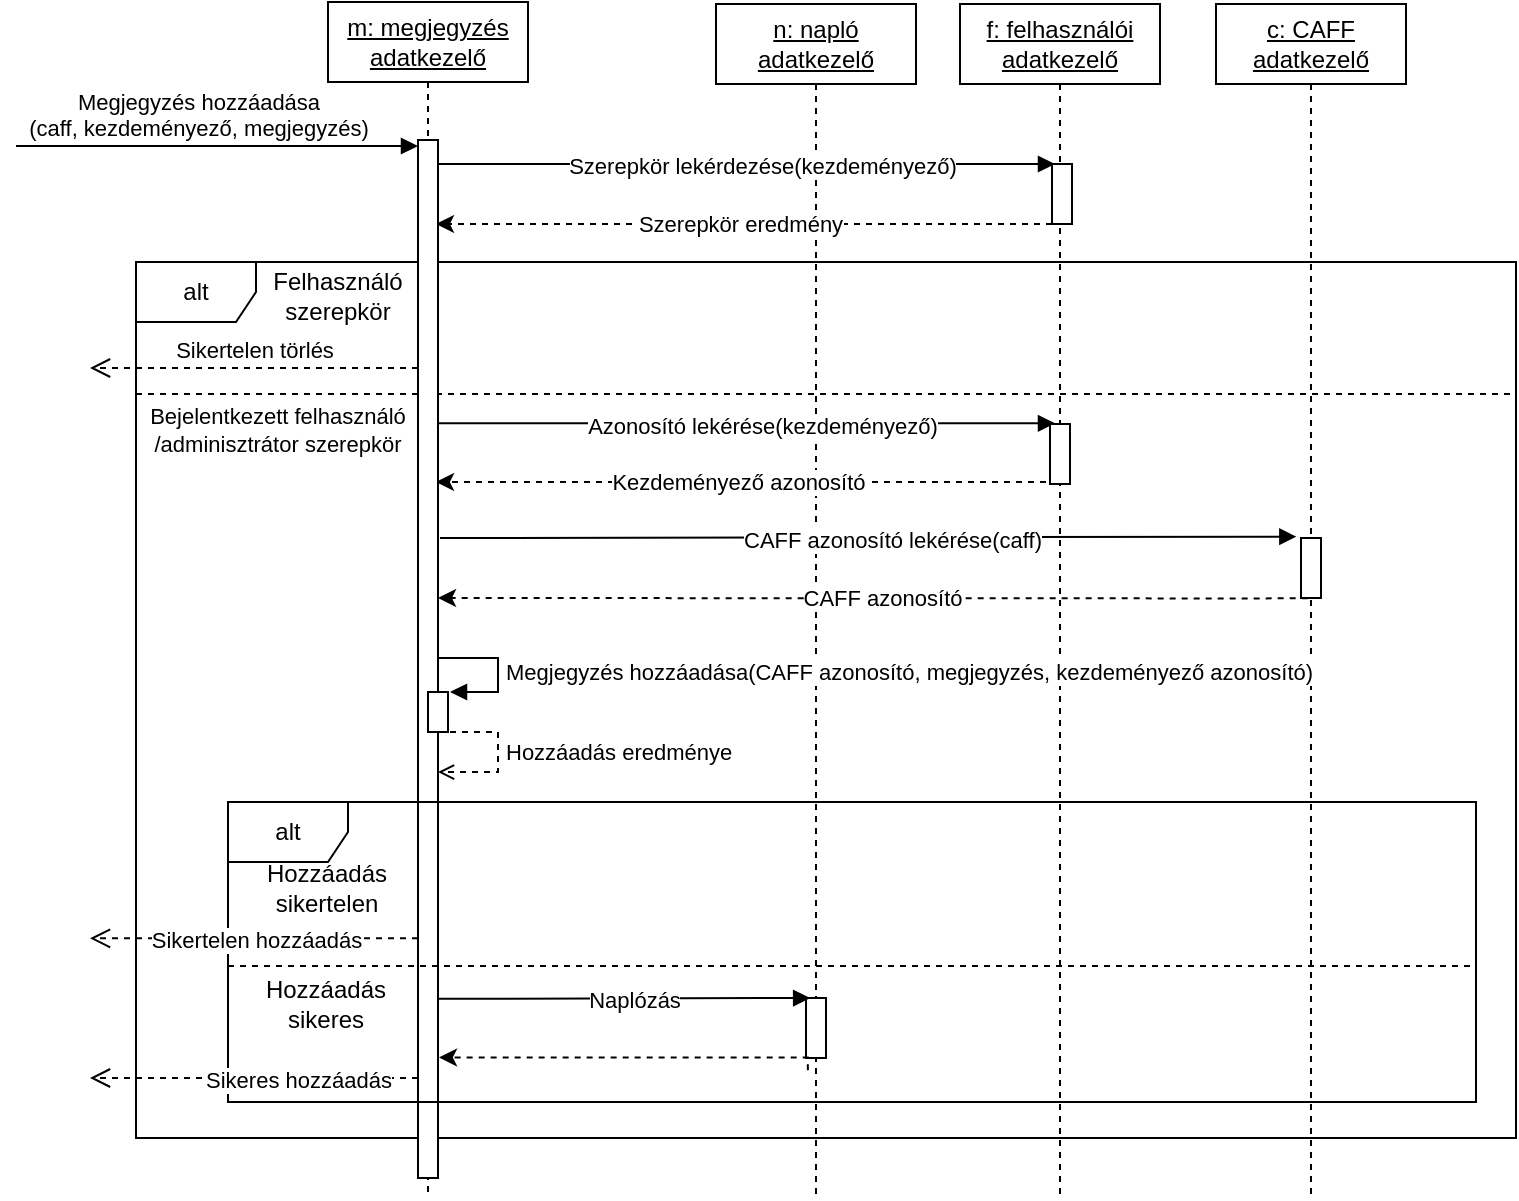 <mxfile version="15.5.5" type="device"><diagram name="Page-1" id="13e1069c-82ec-6db2-03f1-153e76fe0fe0"><mxGraphModel dx="1422" dy="1587" grid="1" gridSize="10" guides="1" tooltips="1" connect="1" arrows="1" fold="1" page="1" pageScale="1" pageWidth="1100" pageHeight="850" background="none" math="0" shadow="0"><root><mxCell id="0"/><mxCell id="1" parent="0"/><mxCell id="CrvJalaWiIJsWz1r6UrU-2" value="&lt;u&gt;m: megjegyzés&lt;br&gt;adatkezelő&lt;/u&gt;" style="shape=umlLifeline;perimeter=lifelinePerimeter;whiteSpace=wrap;html=1;container=1;collapsible=0;recursiveResize=0;outlineConnect=0;" parent="1" vertex="1"><mxGeometry x="226" y="-748" width="100" height="598" as="geometry"/></mxCell><mxCell id="3211l-Er1AWYU2jjhMqr-1" value="alt" style="shape=umlFrame;whiteSpace=wrap;html=1;" parent="1" vertex="1"><mxGeometry x="130" y="-618" width="690" height="438" as="geometry"/></mxCell><mxCell id="wc8MHf9N2YYuKddE2Fxc-26" value="&lt;u&gt;n: napló&lt;br&gt;adatkezelő&lt;/u&gt;" style="shape=umlLifeline;perimeter=lifelinePerimeter;whiteSpace=wrap;html=1;container=1;collapsible=0;recursiveResize=0;outlineConnect=0;" parent="1" vertex="1"><mxGeometry x="420" y="-747" width="100" height="597" as="geometry"/></mxCell><mxCell id="v-LXQGswzC1OJa_wjFEn-1" value="&lt;u&gt;f: felhasználói&lt;br&gt;adatkezelő&lt;/u&gt;" style="shape=umlLifeline;perimeter=lifelinePerimeter;whiteSpace=wrap;html=1;container=0;collapsible=0;recursiveResize=0;outlineConnect=0;" parent="1" vertex="1"><mxGeometry x="542" y="-747" width="100" height="597" as="geometry"/></mxCell><mxCell id="v-LXQGswzC1OJa_wjFEn-6" style="edgeStyle=orthogonalEdgeStyle;rounded=0;orthogonalLoop=1;jettySize=auto;html=1;dashed=1;" parent="1" source="wc8MHf9N2YYuKddE2Fxc-27" edge="1"><mxGeometry relative="1" as="geometry"><mxPoint x="280" y="-637" as="targetPoint"/><Array as="points"><mxPoint x="280" y="-637"/></Array></mxGeometry></mxCell><mxCell id="v-LXQGswzC1OJa_wjFEn-10" value="Szerepkör eredmény" style="edgeLabel;html=1;align=center;verticalAlign=middle;resizable=0;points=[];" parent="v-LXQGswzC1OJa_wjFEn-6" vertex="1" connectable="0"><mxGeometry x="-0.104" y="1" relative="1" as="geometry"><mxPoint x="-18" y="-1" as="offset"/></mxGeometry></mxCell><mxCell id="wc8MHf9N2YYuKddE2Fxc-1" value="&lt;u&gt;c: CAFF&lt;br&gt;adatkezelő&lt;br&gt;&lt;/u&gt;" style="shape=umlLifeline;perimeter=lifelinePerimeter;whiteSpace=wrap;html=1;container=0;collapsible=0;recursiveResize=0;outlineConnect=0;" parent="1" vertex="1"><mxGeometry x="670" y="-747" width="95" height="597" as="geometry"/></mxCell><mxCell id="v-LXQGswzC1OJa_wjFEn-9" value="Szerepkör lekérdezése(kezdeményező)" style="html=1;verticalAlign=bottom;endArrow=block;rounded=0;" parent="1" edge="1"><mxGeometry x="0.054" y="-10" relative="1" as="geometry"><mxPoint x="280" y="-667" as="sourcePoint"/><mxPoint as="offset"/><mxPoint x="589.5" y="-667" as="targetPoint"/></mxGeometry></mxCell><mxCell id="3211l-Er1AWYU2jjhMqr-2" value="" style="line;strokeWidth=1;fillColor=none;align=left;verticalAlign=middle;spacingTop=-1;spacingLeft=3;spacingRight=3;rotatable=0;labelPosition=right;points=[];portConstraint=eastwest;dashed=1;" parent="1" vertex="1"><mxGeometry x="130" y="-556" width="690" height="8" as="geometry"/></mxCell><mxCell id="3211l-Er1AWYU2jjhMqr-8" value="Bejelentkezett felhasználó /adminisztrátor szerepkör" style="text;html=1;strokeColor=none;fillColor=none;align=center;verticalAlign=middle;whiteSpace=wrap;rounded=0;dashed=1;fontSize=11;" parent="1" vertex="1"><mxGeometry x="126" y="-549" width="150" height="30" as="geometry"/></mxCell><mxCell id="2BwZ3oF15xQHXN5AZvt7-4" value="Azonosító lekérése(kezdeményező)" style="html=1;verticalAlign=bottom;endArrow=block;rounded=0;" parent="1" edge="1"><mxGeometry x="0.054" y="-10" relative="1" as="geometry"><mxPoint x="280" y="-537.34" as="sourcePoint"/><mxPoint as="offset"/><mxPoint x="589.5" y="-537.34" as="targetPoint"/></mxGeometry></mxCell><mxCell id="2BwZ3oF15xQHXN5AZvt7-6" style="edgeStyle=orthogonalEdgeStyle;rounded=0;orthogonalLoop=1;jettySize=auto;html=1;dashed=1;" parent="1" edge="1"><mxGeometry relative="1" as="geometry"><mxPoint x="280" y="-508" as="targetPoint"/><Array as="points"><mxPoint x="280" y="-508"/></Array><mxPoint x="585" y="-508" as="sourcePoint"/></mxGeometry></mxCell><mxCell id="2BwZ3oF15xQHXN5AZvt7-7" value="Kezdeményező azonosító" style="edgeLabel;html=1;align=center;verticalAlign=middle;resizable=0;points=[];" parent="2BwZ3oF15xQHXN5AZvt7-6" vertex="1" connectable="0"><mxGeometry x="-0.104" y="1" relative="1" as="geometry"><mxPoint x="-18" y="-1" as="offset"/></mxGeometry></mxCell><mxCell id="wc8MHf9N2YYuKddE2Fxc-4" value="" style="html=1;points=[];perimeter=orthogonalPerimeter;" parent="1" vertex="1"><mxGeometry x="271" y="-679" width="10" height="519" as="geometry"/></mxCell><mxCell id="wc8MHf9N2YYuKddE2Fxc-5" value="Megjegyzés hozzáadása&lt;br&gt;(caff, kezdeményező, megjegyzés)" style="html=1;verticalAlign=bottom;endArrow=block;entryX=0;entryY=0;rounded=0;" parent="1" edge="1"><mxGeometry as="geometry"><mxPoint x="70" y="-676" as="sourcePoint"/><mxPoint x="-10" as="offset"/><mxPoint x="271" y="-676.0" as="targetPoint"/></mxGeometry></mxCell><mxCell id="wc8MHf9N2YYuKddE2Fxc-6" value="Sikertelen törlés" style="html=1;verticalAlign=bottom;endArrow=open;dashed=1;endSize=8;rounded=0;" parent="1" edge="1"><mxGeometry x="226" y="-797" as="geometry"><mxPoint x="107" y="-565" as="targetPoint"/><mxPoint x="271" y="-565.0" as="sourcePoint"/><Array as="points"><mxPoint x="120" y="-565"/></Array><mxPoint as="offset"/></mxGeometry></mxCell><mxCell id="3211l-Er1AWYU2jjhMqr-5" value="Felhasználó szerepkör" style="text;html=1;strokeColor=none;fillColor=none;align=center;verticalAlign=middle;whiteSpace=wrap;rounded=0;dashed=1;" parent="1" vertex="1"><mxGeometry x="176" y="-616" width="110" height="30" as="geometry"/></mxCell><mxCell id="wc8MHf9N2YYuKddE2Fxc-27" value="" style="html=1;points=[];perimeter=orthogonalPerimeter;" parent="1" vertex="1"><mxGeometry x="588" y="-667" width="10" height="30" as="geometry"/></mxCell><mxCell id="2BwZ3oF15xQHXN5AZvt7-5" value="" style="html=1;points=[];perimeter=orthogonalPerimeter;" parent="1" vertex="1"><mxGeometry x="587" y="-537" width="10" height="30" as="geometry"/></mxCell><mxCell id="2BwZ3oF15xQHXN5AZvt7-18" value="alt" style="shape=umlFrame;whiteSpace=wrap;html=1;" parent="1" vertex="1"><mxGeometry x="176" y="-348" width="624" height="150" as="geometry"/></mxCell><mxCell id="2BwZ3oF15xQHXN5AZvt7-19" value="" style="line;strokeWidth=1;fillColor=none;align=left;verticalAlign=middle;spacingTop=-1;spacingLeft=3;spacingRight=3;rotatable=0;labelPosition=right;points=[];portConstraint=eastwest;dashed=1;" parent="1" vertex="1"><mxGeometry x="176" y="-270" width="624" height="8" as="geometry"/></mxCell><mxCell id="2BwZ3oF15xQHXN5AZvt7-21" value="Hozzáadás&lt;br&gt;sikertelen" style="text;html=1;strokeColor=none;fillColor=none;align=center;verticalAlign=middle;whiteSpace=wrap;rounded=0;" parent="1" vertex="1"><mxGeometry x="181.5" y="-320" width="87" height="30" as="geometry"/></mxCell><mxCell id="2BwZ3oF15xQHXN5AZvt7-22" value="Sikertelen hozzáadás" style="html=1;verticalAlign=bottom;endArrow=open;dashed=1;endSize=8;rounded=0;" parent="1" edge="1"><mxGeometry x="-0.012" y="10" relative="1" as="geometry"><mxPoint x="107" y="-279.84" as="targetPoint"/><mxPoint x="271" y="-279.84" as="sourcePoint"/><Array as="points"><mxPoint x="200" y="-280"/><mxPoint x="120" y="-279.84"/></Array><mxPoint as="offset"/></mxGeometry></mxCell><mxCell id="2BwZ3oF15xQHXN5AZvt7-23" value="Hozzáadás sikeres" style="text;html=1;strokeColor=none;fillColor=none;align=center;verticalAlign=middle;whiteSpace=wrap;rounded=0;" parent="1" vertex="1"><mxGeometry x="183" y="-262" width="84" height="30" as="geometry"/></mxCell><mxCell id="2BwZ3oF15xQHXN5AZvt7-24" value="" style="html=1;points=[];perimeter=orthogonalPerimeter;" parent="1" vertex="1"><mxGeometry x="465" y="-250" width="10" height="30" as="geometry"/></mxCell><mxCell id="2BwZ3oF15xQHXN5AZvt7-28" value="Sikeres hozzáadás" style="html=1;verticalAlign=bottom;endArrow=open;dashed=1;endSize=8;rounded=0;" parent="1" edge="1"><mxGeometry x="-0.268" y="10" relative="1" as="geometry"><mxPoint x="107" y="-210.0" as="targetPoint"/><mxPoint x="271" y="-210.0" as="sourcePoint"/><Array as="points"><mxPoint x="120" y="-210"/></Array><mxPoint as="offset"/></mxGeometry></mxCell><mxCell id="CrvJalaWiIJsWz1r6UrU-3" value="" style="html=1;points=[];perimeter=orthogonalPerimeter;" parent="1" vertex="1"><mxGeometry x="712.5" y="-480" width="10" height="30" as="geometry"/></mxCell><mxCell id="CrvJalaWiIJsWz1r6UrU-4" value="CAFF azonosító lekérése(caff)" style="html=1;verticalAlign=bottom;endArrow=block;rounded=0;entryX=-0.333;entryY=-0.022;entryDx=0;entryDy=0;entryPerimeter=0;" parent="1" edge="1"><mxGeometry x="0.054" y="-10" relative="1" as="geometry"><mxPoint x="282" y="-480" as="sourcePoint"/><mxPoint as="offset"/><mxPoint x="710.17" y="-480.66" as="targetPoint"/></mxGeometry></mxCell><mxCell id="CrvJalaWiIJsWz1r6UrU-5" style="edgeStyle=orthogonalEdgeStyle;rounded=0;orthogonalLoop=1;jettySize=auto;html=1;dashed=1;exitX=0.333;exitY=1.006;exitDx=0;exitDy=0;exitPerimeter=0;" parent="1" source="CrvJalaWiIJsWz1r6UrU-3" edge="1"><mxGeometry relative="1" as="geometry"><mxPoint x="281" y="-450.0" as="targetPoint"/><Array as="points"><mxPoint x="660" y="-450"/><mxPoint x="660" y="-450"/></Array><mxPoint x="586" y="-450.0" as="sourcePoint"/></mxGeometry></mxCell><mxCell id="CrvJalaWiIJsWz1r6UrU-6" value="CAFF azonosító" style="edgeLabel;html=1;align=center;verticalAlign=middle;resizable=0;points=[];" parent="CrvJalaWiIJsWz1r6UrU-5" vertex="1" connectable="0"><mxGeometry x="-0.104" y="1" relative="1" as="geometry"><mxPoint x="-18" y="-1" as="offset"/></mxGeometry></mxCell><mxCell id="CrvJalaWiIJsWz1r6UrU-7" value="Megjegyzés hozzáadása(CAFF azonosító, megjegyzés, kezdeményező azonosító)" style="edgeStyle=orthogonalEdgeStyle;html=1;align=left;spacingLeft=2;endArrow=block;rounded=0;" parent="1" edge="1"><mxGeometry x="0.042" relative="1" as="geometry"><mxPoint x="281" y="-420" as="sourcePoint"/><Array as="points"><mxPoint x="311" y="-420"/><mxPoint x="311" y="-403"/><mxPoint x="287" y="-403"/></Array><mxPoint x="287" y="-403.0" as="targetPoint"/><mxPoint as="offset"/></mxGeometry></mxCell><mxCell id="CrvJalaWiIJsWz1r6UrU-8" value="" style="html=1;points=[];perimeter=orthogonalPerimeter;" parent="1" vertex="1"><mxGeometry x="276" y="-403" width="10" height="20" as="geometry"/></mxCell><mxCell id="CrvJalaWiIJsWz1r6UrU-9" value="Hozzáadás eredménye" style="edgeStyle=orthogonalEdgeStyle;html=1;align=left;spacingLeft=2;endArrow=open;rounded=0;entryX=1;entryY=0.192;entryDx=0;entryDy=0;entryPerimeter=0;dashed=1;endFill=0;" parent="1" edge="1"><mxGeometry relative="1" as="geometry"><mxPoint x="281" y="-383" as="sourcePoint"/><Array as="points"><mxPoint x="311" y="-383"/><mxPoint x="311" y="-363"/></Array><mxPoint x="281" y="-362.96" as="targetPoint"/></mxGeometry></mxCell><mxCell id="CrvJalaWiIJsWz1r6UrU-10" value="Naplózás" style="html=1;verticalAlign=bottom;endArrow=block;rounded=0;entryX=0.257;entryY=0.01;entryDx=0;entryDy=0;entryPerimeter=0;" parent="1" edge="1"><mxGeometry x="0.054" y="-10" relative="1" as="geometry"><mxPoint x="281" y="-249.59" as="sourcePoint"/><mxPoint as="offset"/><mxPoint x="467.07" y="-250.0" as="targetPoint"/></mxGeometry></mxCell><mxCell id="CrvJalaWiIJsWz1r6UrU-11" style="edgeStyle=orthogonalEdgeStyle;rounded=0;orthogonalLoop=1;jettySize=auto;html=1;dashed=1;exitX=0.143;exitY=0.981;exitDx=0;exitDy=0;exitPerimeter=0;" parent="1" edge="1"><mxGeometry relative="1" as="geometry"><mxPoint x="281.5" y="-220.3" as="targetPoint"/><Array as="points"><mxPoint x="281.5" y="-220.3"/></Array><mxPoint x="465.93" y="-213.87" as="sourcePoint"/></mxGeometry></mxCell></root></mxGraphModel></diagram></mxfile>